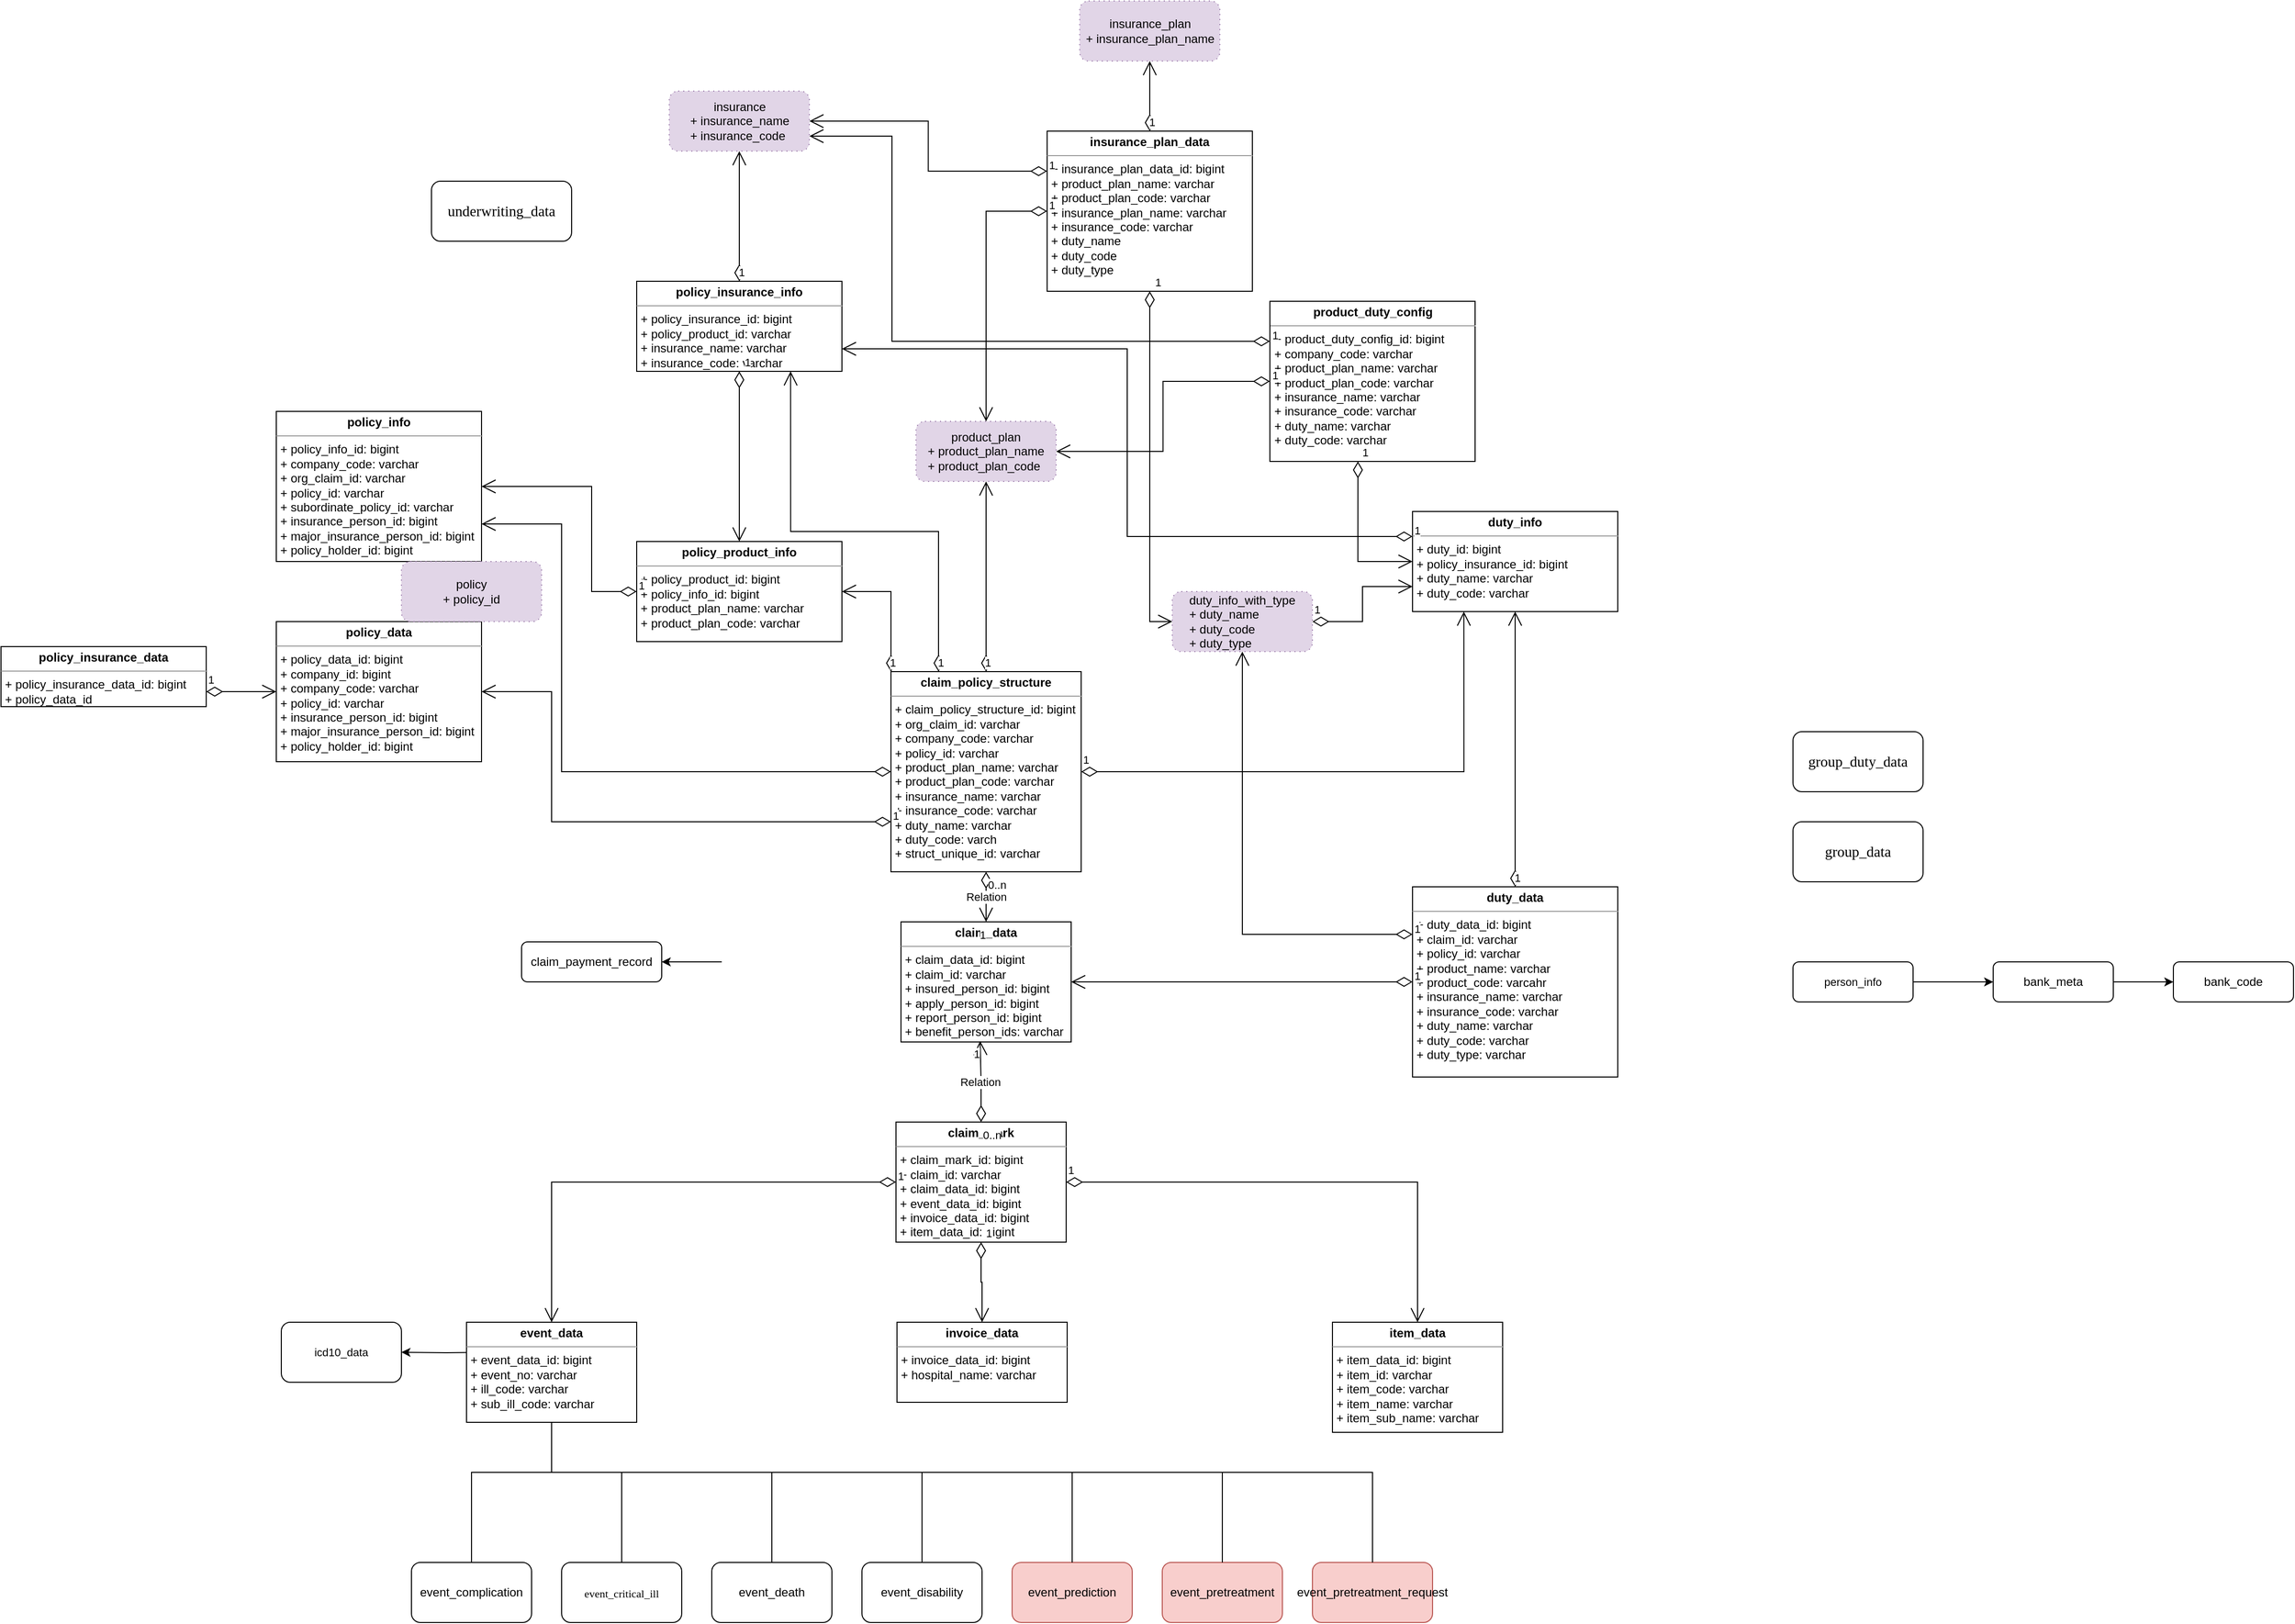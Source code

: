 <mxfile version="18.0.8" type="github">
  <diagram id="wF572Wm0Wm0B_0m2SiIz" name="Page-1">
    <mxGraphModel dx="3346" dy="2015" grid="1" gridSize="10" guides="1" tooltips="1" connect="1" arrows="1" fold="1" page="1" pageScale="1" pageWidth="850" pageHeight="1100" math="0" shadow="0">
      <root>
        <mxCell id="0" />
        <mxCell id="1" parent="0" />
        <mxCell id="cvu3p9xgEHNrfDI-l18D-1" value="bank_meta" style="rounded=1;whiteSpace=wrap;html=1;" parent="1" vertex="1">
          <mxGeometry x="1010" y="280" width="120" height="40" as="geometry" />
        </mxCell>
        <mxCell id="cvu3p9xgEHNrfDI-l18D-2" value="bank_code" style="rounded=1;whiteSpace=wrap;html=1;" parent="1" vertex="1">
          <mxGeometry x="1190" y="280" width="120" height="40" as="geometry" />
        </mxCell>
        <mxCell id="cvu3p9xgEHNrfDI-l18D-5" value="" style="endArrow=classic;html=1;rounded=0;entryX=0;entryY=0.5;entryDx=0;entryDy=0;exitX=1;exitY=0.5;exitDx=0;exitDy=0;" parent="1" source="cvu3p9xgEHNrfDI-l18D-1" target="cvu3p9xgEHNrfDI-l18D-2" edge="1">
          <mxGeometry width="50" height="50" relative="1" as="geometry">
            <mxPoint x="950" y="340" as="sourcePoint" />
            <mxPoint x="1000" y="290" as="targetPoint" />
          </mxGeometry>
        </mxCell>
        <mxCell id="cvu3p9xgEHNrfDI-l18D-7" value="claim_payment_record" style="rounded=1;whiteSpace=wrap;html=1;" parent="1" vertex="1">
          <mxGeometry x="-460" y="260" width="140" height="40" as="geometry" />
        </mxCell>
        <mxCell id="cvu3p9xgEHNrfDI-l18D-8" value="" style="endArrow=classic;html=1;rounded=0;entryX=1;entryY=0.5;entryDx=0;entryDy=0;exitX=0;exitY=0.5;exitDx=0;exitDy=0;" parent="1" target="cvu3p9xgEHNrfDI-l18D-7" edge="1">
          <mxGeometry width="50" height="50" relative="1" as="geometry">
            <mxPoint x="-260" y="280" as="sourcePoint" />
            <mxPoint x="210" y="290" as="targetPoint" />
          </mxGeometry>
        </mxCell>
        <mxCell id="cvu3p9xgEHNrfDI-l18D-22" value="&lt;table style=&quot;border-collapse: collapse; width: 141.75pt;&quot; height=&quot;19&quot; width=&quot;189&quot;&gt;&lt;colgroup&gt;&lt;col width=&quot;189&quot;&gt;&lt;/colgroup&gt;&lt;tbody&gt;&lt;tr height=&quot;19&quot;&gt;&lt;td style=&quot;font-size: 11pt; font-family: Calibri; vertical-align: bottom; height: 14.25pt; width: 141.75pt;&quot; width=&quot;189&quot; height=&quot;19&quot; class=&quot;et1&quot;&gt;group_duty_data&lt;/td&gt;&lt;/tr&gt;&lt;/tbody&gt;&lt;/table&gt;" style="rounded=1;whiteSpace=wrap;html=1;" parent="1" vertex="1">
          <mxGeometry x="810" y="50" width="130" height="60" as="geometry" />
        </mxCell>
        <mxCell id="cvu3p9xgEHNrfDI-l18D-27" value="&lt;table style=&quot;border-collapse: collapse; width: 141.75pt;&quot; height=&quot;19&quot; width=&quot;189&quot;&gt;&lt;colgroup&gt;&lt;col width=&quot;189&quot;&gt;&lt;/colgroup&gt;&lt;tbody&gt;&lt;tr height=&quot;19&quot;&gt;&lt;td style=&quot;font-size: 11pt; font-family: Calibri; vertical-align: bottom; height: 14.25pt; width: 141.75pt;&quot; width=&quot;189&quot; height=&quot;19&quot; class=&quot;et1&quot;&gt;underwriting_data&lt;/td&gt;&lt;/tr&gt;&lt;/tbody&gt;&lt;/table&gt;" style="rounded=1;whiteSpace=wrap;html=1;" parent="1" vertex="1">
          <mxGeometry x="-550" y="-500" width="140" height="60" as="geometry" />
        </mxCell>
        <mxCell id="cvu3p9xgEHNrfDI-l18D-65" style="edgeStyle=orthogonalEdgeStyle;rounded=0;orthogonalLoop=1;jettySize=auto;html=1;exitX=0;exitY=0.5;exitDx=0;exitDy=0;entryX=1;entryY=0.5;entryDx=0;entryDy=0;fontSize=11;strokeColor=#000000;" parent="1" target="cvu3p9xgEHNrfDI-l18D-64" edge="1">
          <mxGeometry relative="1" as="geometry">
            <mxPoint x="-490" y="670" as="sourcePoint" />
          </mxGeometry>
        </mxCell>
        <mxCell id="cvu3p9xgEHNrfDI-l18D-44" value="&lt;table style=&quot;border-collapse: collapse; width: 141.75pt;&quot; height=&quot;19&quot; width=&quot;189&quot;&gt;&lt;colgroup&gt;&lt;col width=&quot;189&quot;&gt;&lt;/colgroup&gt;&lt;tbody&gt;&lt;tr height=&quot;19&quot;&gt;&lt;td style=&quot;font-size: 11pt; font-family: Calibri; vertical-align: bottom; height: 14.25pt; width: 141.75pt;&quot; width=&quot;189&quot; height=&quot;19&quot; class=&quot;et1&quot;&gt;group_data&lt;/td&gt;&lt;/tr&gt;&lt;/tbody&gt;&lt;/table&gt;" style="rounded=1;whiteSpace=wrap;html=1;" parent="1" vertex="1">
          <mxGeometry x="810" y="140" width="130" height="60" as="geometry" />
        </mxCell>
        <mxCell id="cvu3p9xgEHNrfDI-l18D-48" value="event_complication" style="rounded=1;whiteSpace=wrap;html=1;strokeColor=#000000;" parent="1" vertex="1">
          <mxGeometry x="-570" y="880" width="120" height="60" as="geometry" />
        </mxCell>
        <mxCell id="cvu3p9xgEHNrfDI-l18D-49" value="" style="edgeStyle=elbowEdgeStyle;elbow=vertical;endArrow=classic;html=1;rounded=0;strokeColor=#000000;exitX=0.5;exitY=0;exitDx=0;exitDy=0;entryX=0.5;entryY=1;entryDx=0;entryDy=0;" parent="1" source="cvu3p9xgEHNrfDI-l18D-48" edge="1">
          <mxGeometry width="50" height="50" relative="1" as="geometry">
            <mxPoint x="-220" y="840" as="sourcePoint" />
            <mxPoint x="-430" y="700" as="targetPoint" />
          </mxGeometry>
        </mxCell>
        <mxCell id="cvu3p9xgEHNrfDI-l18D-50" value="&lt;table style=&quot;border-collapse: collapse; width: 141.75pt;&quot; height=&quot;19&quot; width=&quot;189&quot;&gt;&lt;colgroup&gt;&lt;col width=&quot;189&quot;&gt;&lt;/colgroup&gt;&lt;tbody&gt;&lt;tr height=&quot;19&quot;&gt;&lt;td style=&quot;font-size: 11pt; font-family: Calibri; vertical-align: bottom; height: 14.25pt; width: 141.75pt;&quot; width=&quot;189&quot; height=&quot;19&quot; class=&quot;et1&quot;&gt;&lt;font style=&quot;font-size: 11px;&quot;&gt;event_critical_ill&lt;/font&gt;&lt;/td&gt;&lt;/tr&gt;&lt;/tbody&gt;&lt;/table&gt;" style="rounded=1;whiteSpace=wrap;html=1;strokeColor=#000000;" parent="1" vertex="1">
          <mxGeometry x="-420" y="880" width="120" height="60" as="geometry" />
        </mxCell>
        <mxCell id="cvu3p9xgEHNrfDI-l18D-51" value="" style="edgeStyle=elbowEdgeStyle;elbow=vertical;endArrow=classic;html=1;rounded=0;strokeColor=#000000;exitX=0.5;exitY=0;exitDx=0;exitDy=0;entryX=0.5;entryY=1;entryDx=0;entryDy=0;" parent="1" source="cvu3p9xgEHNrfDI-l18D-50" edge="1">
          <mxGeometry width="50" height="50" relative="1" as="geometry">
            <mxPoint x="-220" y="830" as="sourcePoint" />
            <mxPoint x="-430" y="700" as="targetPoint" />
          </mxGeometry>
        </mxCell>
        <mxCell id="cvu3p9xgEHNrfDI-l18D-52" value="event_death" style="rounded=1;whiteSpace=wrap;html=1;strokeColor=#000000;" parent="1" vertex="1">
          <mxGeometry x="-270" y="880" width="120" height="60" as="geometry" />
        </mxCell>
        <mxCell id="cvu3p9xgEHNrfDI-l18D-53" value="event_disability" style="rounded=1;whiteSpace=wrap;html=1;strokeColor=#000000;" parent="1" vertex="1">
          <mxGeometry x="-120" y="880" width="120" height="60" as="geometry" />
        </mxCell>
        <mxCell id="cvu3p9xgEHNrfDI-l18D-54" value="event_prediction" style="rounded=1;whiteSpace=wrap;html=1;strokeColor=#b85450;fillColor=#f8cecc;" parent="1" vertex="1">
          <mxGeometry x="30" y="880" width="120" height="60" as="geometry" />
        </mxCell>
        <mxCell id="cvu3p9xgEHNrfDI-l18D-55" value="" style="edgeStyle=elbowEdgeStyle;elbow=vertical;endArrow=classic;html=1;rounded=0;strokeColor=#000000;exitX=0.5;exitY=0;exitDx=0;exitDy=0;entryX=0.5;entryY=1;entryDx=0;entryDy=0;" parent="1" source="cvu3p9xgEHNrfDI-l18D-52" edge="1">
          <mxGeometry width="50" height="50" relative="1" as="geometry">
            <mxPoint x="-440" y="840" as="sourcePoint" />
            <mxPoint x="-430" y="700" as="targetPoint" />
          </mxGeometry>
        </mxCell>
        <mxCell id="cvu3p9xgEHNrfDI-l18D-56" value="" style="edgeStyle=elbowEdgeStyle;elbow=vertical;endArrow=classic;html=1;rounded=0;strokeColor=#000000;exitX=0.5;exitY=0;exitDx=0;exitDy=0;entryX=0.5;entryY=1;entryDx=0;entryDy=0;" parent="1" source="cvu3p9xgEHNrfDI-l18D-53" edge="1">
          <mxGeometry width="50" height="50" relative="1" as="geometry">
            <mxPoint x="-490" y="780" as="sourcePoint" />
            <mxPoint x="-430" y="700" as="targetPoint" />
          </mxGeometry>
        </mxCell>
        <mxCell id="cvu3p9xgEHNrfDI-l18D-57" value="" style="edgeStyle=elbowEdgeStyle;elbow=vertical;endArrow=classic;html=1;rounded=0;strokeColor=#000000;exitX=0.5;exitY=0;exitDx=0;exitDy=0;" parent="1" source="cvu3p9xgEHNrfDI-l18D-54" edge="1">
          <mxGeometry width="50" height="50" relative="1" as="geometry">
            <mxPoint x="-480" y="790" as="sourcePoint" />
            <mxPoint x="-430" y="700" as="targetPoint" />
          </mxGeometry>
        </mxCell>
        <mxCell id="cvu3p9xgEHNrfDI-l18D-58" value="event_pretreatment_request" style="rounded=1;whiteSpace=wrap;html=1;strokeColor=#b85450;fillColor=#f8cecc;" parent="1" vertex="1">
          <mxGeometry x="330" y="880" width="120" height="60" as="geometry" />
        </mxCell>
        <mxCell id="cvu3p9xgEHNrfDI-l18D-59" value="event_pretreatment" style="rounded=1;whiteSpace=wrap;html=1;strokeColor=#b85450;fillColor=#f8cecc;" parent="1" vertex="1">
          <mxGeometry x="180" y="880" width="120" height="60" as="geometry" />
        </mxCell>
        <mxCell id="cvu3p9xgEHNrfDI-l18D-60" value="" style="edgeStyle=elbowEdgeStyle;elbow=vertical;endArrow=classic;html=1;rounded=0;strokeColor=#000000;entryX=0.5;entryY=1;entryDx=0;entryDy=0;" parent="1" source="cvu3p9xgEHNrfDI-l18D-59" edge="1">
          <mxGeometry width="50" height="50" relative="1" as="geometry">
            <mxPoint x="-190" y="780" as="sourcePoint" />
            <mxPoint x="-430" y="700" as="targetPoint" />
          </mxGeometry>
        </mxCell>
        <mxCell id="cvu3p9xgEHNrfDI-l18D-61" value="" style="edgeStyle=elbowEdgeStyle;elbow=vertical;endArrow=classic;html=1;rounded=0;strokeColor=#000000;exitX=0.5;exitY=0;exitDx=0;exitDy=0;entryX=0.5;entryY=1;entryDx=0;entryDy=0;" parent="1" source="cvu3p9xgEHNrfDI-l18D-58" edge="1">
          <mxGeometry width="50" height="50" relative="1" as="geometry">
            <mxPoint x="-180" y="790" as="sourcePoint" />
            <mxPoint x="-430" y="700" as="targetPoint" />
          </mxGeometry>
        </mxCell>
        <mxCell id="cvu3p9xgEHNrfDI-l18D-62" value="person_info" style="rounded=1;whiteSpace=wrap;html=1;fontSize=11;strokeColor=#000000;" parent="1" vertex="1">
          <mxGeometry x="810" y="280" width="120" height="40" as="geometry" />
        </mxCell>
        <mxCell id="cvu3p9xgEHNrfDI-l18D-63" value="" style="endArrow=classic;html=1;rounded=0;fontSize=11;strokeColor=#000000;entryX=0;entryY=0.5;entryDx=0;entryDy=0;exitX=1;exitY=0.5;exitDx=0;exitDy=0;" parent="1" source="cvu3p9xgEHNrfDI-l18D-62" target="cvu3p9xgEHNrfDI-l18D-1" edge="1">
          <mxGeometry width="50" height="50" relative="1" as="geometry">
            <mxPoint x="740" y="330" as="sourcePoint" />
            <mxPoint x="790" y="280" as="targetPoint" />
          </mxGeometry>
        </mxCell>
        <mxCell id="cvu3p9xgEHNrfDI-l18D-64" value="icd10_data" style="rounded=1;whiteSpace=wrap;html=1;fontSize=11;strokeColor=#000000;" parent="1" vertex="1">
          <mxGeometry x="-700" y="640" width="120" height="60" as="geometry" />
        </mxCell>
        <mxCell id="ajCOfBEJE4QMOuxgTfMa-1" value="&lt;p style=&quot;margin:0px;margin-top:4px;text-align:center;&quot;&gt;&lt;b&gt;claim_data&lt;/b&gt;&lt;/p&gt;&lt;hr size=&quot;1&quot;&gt;&lt;p style=&quot;margin:0px;margin-left:4px;&quot;&gt;+ claim_data_id: bigint&lt;/p&gt;&lt;p style=&quot;margin:0px;margin-left:4px;&quot;&gt;+ claim_id: varchar&lt;/p&gt;&lt;p style=&quot;margin:0px;margin-left:4px;&quot;&gt;+ insured_person_id: bigint&lt;/p&gt;&lt;p style=&quot;margin:0px;margin-left:4px;&quot;&gt;+ apply_person_id: bigint&lt;/p&gt;&lt;p style=&quot;margin:0px;margin-left:4px;&quot;&gt;+ report_person_id: bigint&lt;/p&gt;&lt;p style=&quot;margin:0px;margin-left:4px;&quot;&gt;+ benefit_person_ids: varchar&lt;/p&gt;" style="verticalAlign=top;align=left;overflow=fill;fontSize=12;fontFamily=Helvetica;html=1;" vertex="1" parent="1">
          <mxGeometry x="-81" y="240" width="170" height="120" as="geometry" />
        </mxCell>
        <mxCell id="ajCOfBEJE4QMOuxgTfMa-2" value="Relation" style="endArrow=open;html=1;endSize=12;startArrow=diamondThin;startSize=14;startFill=0;edgeStyle=orthogonalEdgeStyle;rounded=0;exitX=0.5;exitY=1;exitDx=0;exitDy=0;" edge="1" parent="1" source="ajCOfBEJE4QMOuxgTfMa-7" target="ajCOfBEJE4QMOuxgTfMa-1">
          <mxGeometry relative="1" as="geometry">
            <mxPoint x="5" y="130" as="sourcePoint" />
            <mxPoint x="40" y="110" as="targetPoint" />
          </mxGeometry>
        </mxCell>
        <mxCell id="ajCOfBEJE4QMOuxgTfMa-3" value="0..n" style="edgeLabel;resizable=0;html=1;align=left;verticalAlign=top;" connectable="0" vertex="1" parent="ajCOfBEJE4QMOuxgTfMa-2">
          <mxGeometry x="-1" relative="1" as="geometry" />
        </mxCell>
        <mxCell id="ajCOfBEJE4QMOuxgTfMa-4" value="1" style="edgeLabel;resizable=0;html=1;align=right;verticalAlign=top;" connectable="0" vertex="1" parent="ajCOfBEJE4QMOuxgTfMa-2">
          <mxGeometry x="1" relative="1" as="geometry" />
        </mxCell>
        <mxCell id="ajCOfBEJE4QMOuxgTfMa-6" value="1" style="endArrow=open;html=1;endSize=12;startArrow=diamondThin;startSize=14;startFill=0;edgeStyle=orthogonalEdgeStyle;align=left;verticalAlign=bottom;rounded=0;exitX=0;exitY=0.5;exitDx=0;exitDy=0;entryX=1;entryY=0.75;entryDx=0;entryDy=0;" edge="1" parent="1" source="ajCOfBEJE4QMOuxgTfMa-7" target="ajCOfBEJE4QMOuxgTfMa-21">
          <mxGeometry x="-1" y="3" relative="1" as="geometry">
            <mxPoint x="-80" y="75" as="sourcePoint" />
            <mxPoint x="15" y="-60" as="targetPoint" />
            <Array as="points">
              <mxPoint x="-420" y="90" />
              <mxPoint x="-420" y="-157" />
            </Array>
          </mxGeometry>
        </mxCell>
        <mxCell id="ajCOfBEJE4QMOuxgTfMa-7" value="&lt;p style=&quot;margin:0px;margin-top:4px;text-align:center;&quot;&gt;&lt;b&gt;claim_policy_structure&lt;/b&gt;&lt;/p&gt;&lt;hr size=&quot;1&quot;&gt;&lt;p style=&quot;margin:0px;margin-left:4px;&quot;&gt;+ claim_policy_structure_id: bigint&lt;/p&gt;&lt;p style=&quot;margin:0px;margin-left:4px;&quot;&gt;+ org_claim_id: varchar&lt;/p&gt;&lt;p style=&quot;margin:0px;margin-left:4px;&quot;&gt;+ company_code: varchar&lt;/p&gt;&lt;p style=&quot;margin:0px;margin-left:4px;&quot;&gt;+ policy_id: varchar&lt;/p&gt;&lt;p style=&quot;margin:0px;margin-left:4px;&quot;&gt;+ product_plan_name: varchar&lt;/p&gt;&lt;p style=&quot;margin:0px;margin-left:4px;&quot;&gt;+ product_plan_code: varchar&lt;/p&gt;&lt;p style=&quot;margin:0px;margin-left:4px;&quot;&gt;+ insurance_name: varchar&lt;/p&gt;&lt;p style=&quot;margin:0px;margin-left:4px;&quot;&gt;+ insurance_code: varchar&lt;/p&gt;&lt;p style=&quot;margin:0px;margin-left:4px;&quot;&gt;+ duty_name: varchar&lt;/p&gt;&lt;p style=&quot;margin:0px;margin-left:4px;&quot;&gt;+ duty_code: varch&lt;/p&gt;&lt;p style=&quot;margin:0px;margin-left:4px;&quot;&gt;+ struct_unique_id: varchar&lt;/p&gt;" style="verticalAlign=top;align=left;overflow=fill;fontSize=12;fontFamily=Helvetica;html=1;" vertex="1" parent="1">
          <mxGeometry x="-91" y="-10" width="190" height="200" as="geometry" />
        </mxCell>
        <mxCell id="ajCOfBEJE4QMOuxgTfMa-8" value="&lt;p style=&quot;margin:0px;margin-top:4px;text-align:center;&quot;&gt;&lt;b&gt;claim_mark&lt;/b&gt;&lt;/p&gt;&lt;hr size=&quot;1&quot;&gt;&lt;p style=&quot;margin:0px;margin-left:4px;&quot;&gt;+ claim_mark_id: bigint&lt;/p&gt;&lt;p style=&quot;margin:0px;margin-left:4px;&quot;&gt;+ claim_id: varchar&lt;/p&gt;&lt;p style=&quot;margin:0px;margin-left:4px;&quot;&gt;+ claim_data_id: bigint&lt;/p&gt;&lt;p style=&quot;margin:0px;margin-left:4px;&quot;&gt;+ event_data_id: bigint&lt;/p&gt;&lt;p style=&quot;margin:0px;margin-left:4px;&quot;&gt;+ invoice_data_id: bigint&lt;/p&gt;&lt;p style=&quot;margin:0px;margin-left:4px;&quot;&gt;+ item_data_id: bigint&lt;/p&gt;" style="verticalAlign=top;align=left;overflow=fill;fontSize=12;fontFamily=Helvetica;html=1;" vertex="1" parent="1">
          <mxGeometry x="-86" y="440" width="170" height="120" as="geometry" />
        </mxCell>
        <mxCell id="ajCOfBEJE4QMOuxgTfMa-9" value="Relation" style="endArrow=open;html=1;endSize=12;startArrow=diamondThin;startSize=14;startFill=0;edgeStyle=orthogonalEdgeStyle;rounded=0;exitX=0.5;exitY=0;exitDx=0;exitDy=0;entryX=0.465;entryY=0.992;entryDx=0;entryDy=0;entryPerimeter=0;" edge="1" parent="1" source="ajCOfBEJE4QMOuxgTfMa-8" target="ajCOfBEJE4QMOuxgTfMa-1">
          <mxGeometry relative="1" as="geometry">
            <mxPoint x="14" y="200" as="sourcePoint" />
            <mxPoint x="14" y="250" as="targetPoint" />
          </mxGeometry>
        </mxCell>
        <mxCell id="ajCOfBEJE4QMOuxgTfMa-10" value="0..n" style="edgeLabel;resizable=0;html=1;align=left;verticalAlign=top;" connectable="0" vertex="1" parent="ajCOfBEJE4QMOuxgTfMa-9">
          <mxGeometry x="-1" relative="1" as="geometry" />
        </mxCell>
        <mxCell id="ajCOfBEJE4QMOuxgTfMa-11" value="1" style="edgeLabel;resizable=0;html=1;align=right;verticalAlign=top;" connectable="0" vertex="1" parent="ajCOfBEJE4QMOuxgTfMa-9">
          <mxGeometry x="1" relative="1" as="geometry" />
        </mxCell>
        <mxCell id="ajCOfBEJE4QMOuxgTfMa-12" value="1" style="endArrow=open;html=1;endSize=12;startArrow=diamondThin;startSize=14;startFill=0;edgeStyle=orthogonalEdgeStyle;align=left;verticalAlign=bottom;rounded=0;exitX=1;exitY=0.5;exitDx=0;exitDy=0;entryX=0.5;entryY=0;entryDx=0;entryDy=0;" edge="1" parent="1" source="ajCOfBEJE4QMOuxgTfMa-8" target="ajCOfBEJE4QMOuxgTfMa-16">
          <mxGeometry x="-1" y="3" relative="1" as="geometry">
            <mxPoint x="-81" y="100" as="sourcePoint" />
            <mxPoint x="440" y="640" as="targetPoint" />
          </mxGeometry>
        </mxCell>
        <mxCell id="ajCOfBEJE4QMOuxgTfMa-13" value="1" style="endArrow=open;html=1;endSize=12;startArrow=diamondThin;startSize=14;startFill=0;edgeStyle=orthogonalEdgeStyle;align=left;verticalAlign=bottom;rounded=0;exitX=0.5;exitY=1;exitDx=0;exitDy=0;entryX=0.5;entryY=0;entryDx=0;entryDy=0;" edge="1" parent="1" source="ajCOfBEJE4QMOuxgTfMa-8" target="ajCOfBEJE4QMOuxgTfMa-15">
          <mxGeometry x="-1" y="3" relative="1" as="geometry">
            <mxPoint x="99" y="510" as="sourcePoint" />
            <mxPoint y="650" as="targetPoint" />
          </mxGeometry>
        </mxCell>
        <mxCell id="ajCOfBEJE4QMOuxgTfMa-14" value="1" style="endArrow=open;html=1;endSize=12;startArrow=diamondThin;startSize=14;startFill=0;edgeStyle=orthogonalEdgeStyle;align=left;verticalAlign=bottom;rounded=0;exitX=0;exitY=0.5;exitDx=0;exitDy=0;entryX=0.5;entryY=0;entryDx=0;entryDy=0;" edge="1" parent="1" source="ajCOfBEJE4QMOuxgTfMa-8" target="ajCOfBEJE4QMOuxgTfMa-17">
          <mxGeometry x="-1" y="3" relative="1" as="geometry">
            <mxPoint x="14" y="570" as="sourcePoint" />
            <mxPoint x="-430" y="640" as="targetPoint" />
          </mxGeometry>
        </mxCell>
        <mxCell id="ajCOfBEJE4QMOuxgTfMa-15" value="&lt;p style=&quot;margin:0px;margin-top:4px;text-align:center;&quot;&gt;&lt;b&gt;invoice_data&lt;/b&gt;&lt;/p&gt;&lt;hr size=&quot;1&quot;&gt;&lt;p style=&quot;margin:0px;margin-left:4px;&quot;&gt;+ invoice_data_id: bigint&lt;/p&gt;&lt;p style=&quot;margin:0px;margin-left:4px;&quot;&gt;+ hospital_name: varchar&lt;/p&gt;" style="verticalAlign=top;align=left;overflow=fill;fontSize=12;fontFamily=Helvetica;html=1;" vertex="1" parent="1">
          <mxGeometry x="-85" y="640" width="170" height="80" as="geometry" />
        </mxCell>
        <mxCell id="ajCOfBEJE4QMOuxgTfMa-16" value="&lt;p style=&quot;margin:0px;margin-top:4px;text-align:center;&quot;&gt;&lt;b&gt;item_data&lt;/b&gt;&lt;/p&gt;&lt;hr size=&quot;1&quot;&gt;&lt;p style=&quot;margin:0px;margin-left:4px;&quot;&gt;+ item_data_id: bigint&lt;/p&gt;&lt;p style=&quot;margin:0px;margin-left:4px;&quot;&gt;+ item_id: varchar&lt;/p&gt;&lt;p style=&quot;margin:0px;margin-left:4px;&quot;&gt;+ item_code: varchar&lt;/p&gt;&lt;p style=&quot;margin:0px;margin-left:4px;&quot;&gt;+ item_name: varchar&lt;/p&gt;&lt;p style=&quot;margin:0px;margin-left:4px;&quot;&gt;+ item_sub_name: varchar&lt;/p&gt;" style="verticalAlign=top;align=left;overflow=fill;fontSize=12;fontFamily=Helvetica;html=1;" vertex="1" parent="1">
          <mxGeometry x="350" y="640" width="170" height="110" as="geometry" />
        </mxCell>
        <mxCell id="ajCOfBEJE4QMOuxgTfMa-17" value="&lt;p style=&quot;margin:0px;margin-top:4px;text-align:center;&quot;&gt;&lt;b&gt;event_data&lt;/b&gt;&lt;/p&gt;&lt;hr size=&quot;1&quot;&gt;&lt;p style=&quot;margin:0px;margin-left:4px;&quot;&gt;+ event_data_id: bigint&lt;/p&gt;&lt;p style=&quot;margin:0px;margin-left:4px;&quot;&gt;+ event_no: varchar&lt;/p&gt;&lt;p style=&quot;margin:0px;margin-left:4px;&quot;&gt;+ ill_code: varchar&lt;/p&gt;&lt;p style=&quot;margin:0px;margin-left:4px;&quot;&gt;+ sub_ill_code: varchar&lt;/p&gt;" style="verticalAlign=top;align=left;overflow=fill;fontSize=12;fontFamily=Helvetica;html=1;" vertex="1" parent="1">
          <mxGeometry x="-515" y="640" width="170" height="100" as="geometry" />
        </mxCell>
        <mxCell id="ajCOfBEJE4QMOuxgTfMa-21" value="&lt;p style=&quot;margin:0px;margin-top:4px;text-align:center;&quot;&gt;&lt;b&gt;policy_info&lt;/b&gt;&lt;/p&gt;&lt;hr size=&quot;1&quot;&gt;&lt;p style=&quot;margin:0px;margin-left:4px;&quot;&gt;+ policy_info_id: bigint&lt;/p&gt;&lt;p style=&quot;margin:0px;margin-left:4px;&quot;&gt;+ company_code: varchar&lt;/p&gt;&lt;p style=&quot;margin:0px;margin-left:4px;&quot;&gt;+ org_claim_id: varchar&lt;/p&gt;&lt;p style=&quot;margin:0px;margin-left:4px;&quot;&gt;+ policy_id: varchar&lt;/p&gt;&lt;p style=&quot;margin:0px;margin-left:4px;&quot;&gt;+ subordinate_policy_id: varchar&lt;/p&gt;&lt;p style=&quot;margin:0px;margin-left:4px;&quot;&gt;+ insurance_person_id: bigint&lt;/p&gt;&lt;p style=&quot;margin:0px;margin-left:4px;&quot;&gt;+ major_insurance_person_id: bigint&lt;/p&gt;&lt;p style=&quot;margin:0px;margin-left:4px;&quot;&gt;+ policy_holder_id: bigint&lt;/p&gt;" style="verticalAlign=top;align=left;overflow=fill;fontSize=12;fontFamily=Helvetica;html=1;" vertex="1" parent="1">
          <mxGeometry x="-705" y="-270" width="205" height="150" as="geometry" />
        </mxCell>
        <mxCell id="ajCOfBEJE4QMOuxgTfMa-23" value="&lt;p style=&quot;margin:0px;margin-top:4px;text-align:center;&quot;&gt;&lt;b&gt;policy_data&lt;/b&gt;&lt;/p&gt;&lt;hr size=&quot;1&quot;&gt;&lt;p style=&quot;margin:0px;margin-left:4px;&quot;&gt;+ policy_data_id: bigint&lt;/p&gt;&lt;p style=&quot;margin:0px;margin-left:4px;&quot;&gt;+ company_id: bigint&lt;/p&gt;&lt;p style=&quot;margin:0px;margin-left:4px;&quot;&gt;+ company_code: varchar&lt;br&gt;&lt;/p&gt;&lt;p style=&quot;margin:0px;margin-left:4px;&quot;&gt;&lt;span style=&quot;background-color: initial;&quot;&gt;+ policy_id: varchar&lt;/span&gt;&lt;br&gt;&lt;/p&gt;&lt;p style=&quot;margin:0px;margin-left:4px;&quot;&gt;&lt;span style=&quot;background-color: initial;&quot;&gt;+ insurance_person_id: bigint&lt;/span&gt;&lt;br&gt;&lt;/p&gt;&lt;p style=&quot;margin:0px;margin-left:4px;&quot;&gt;+ major_insurance_person_id: bigint&lt;/p&gt;&lt;p style=&quot;margin:0px;margin-left:4px;&quot;&gt;+ policy_holder_id: bigint&lt;/p&gt;" style="verticalAlign=top;align=left;overflow=fill;fontSize=12;fontFamily=Helvetica;html=1;" vertex="1" parent="1">
          <mxGeometry x="-705" y="-60" width="205" height="140" as="geometry" />
        </mxCell>
        <mxCell id="ajCOfBEJE4QMOuxgTfMa-24" value="&lt;p style=&quot;margin:0px;margin-top:4px;text-align:center;&quot;&gt;&lt;b&gt;policy_product_info&lt;/b&gt;&lt;/p&gt;&lt;hr size=&quot;1&quot;&gt;&lt;p style=&quot;margin:0px;margin-left:4px;&quot;&gt;+ policy_product_id: bigint&lt;/p&gt;&lt;p style=&quot;margin:0px;margin-left:4px;&quot;&gt;+ policy_info_id: bigint&lt;/p&gt;&lt;p style=&quot;margin:0px;margin-left:4px;&quot;&gt;+ product_plan_name: varchar&lt;/p&gt;&lt;p style=&quot;margin:0px;margin-left:4px;&quot;&gt;+ product_plan_code: varchar&lt;/p&gt;" style="verticalAlign=top;align=left;overflow=fill;fontSize=12;fontFamily=Helvetica;html=1;" vertex="1" parent="1">
          <mxGeometry x="-345" y="-140" width="205" height="100" as="geometry" />
        </mxCell>
        <mxCell id="ajCOfBEJE4QMOuxgTfMa-25" value="1" style="endArrow=open;html=1;endSize=12;startArrow=diamondThin;startSize=14;startFill=0;edgeStyle=orthogonalEdgeStyle;align=left;verticalAlign=bottom;rounded=0;exitX=0;exitY=0.5;exitDx=0;exitDy=0;" edge="1" parent="1" source="ajCOfBEJE4QMOuxgTfMa-24" target="ajCOfBEJE4QMOuxgTfMa-21">
          <mxGeometry x="-1" y="3" relative="1" as="geometry">
            <mxPoint x="14" as="sourcePoint" />
            <mxPoint x="15" y="-60" as="targetPoint" />
            <Array as="points">
              <mxPoint x="-390" y="-90" />
              <mxPoint x="-390" y="-195" />
            </Array>
          </mxGeometry>
        </mxCell>
        <mxCell id="ajCOfBEJE4QMOuxgTfMa-26" value="1" style="endArrow=open;html=1;endSize=12;startArrow=diamondThin;startSize=14;startFill=0;edgeStyle=orthogonalEdgeStyle;align=left;verticalAlign=bottom;rounded=0;exitX=0;exitY=0.75;exitDx=0;exitDy=0;" edge="1" parent="1" source="ajCOfBEJE4QMOuxgTfMa-7" target="ajCOfBEJE4QMOuxgTfMa-23">
          <mxGeometry x="-1" y="3" relative="1" as="geometry">
            <mxPoint x="-81" y="100" as="sourcePoint" />
            <mxPoint x="-490" y="-17.5" as="targetPoint" />
            <Array as="points">
              <mxPoint x="-430" y="140" />
              <mxPoint x="-430" y="10" />
            </Array>
          </mxGeometry>
        </mxCell>
        <mxCell id="ajCOfBEJE4QMOuxgTfMa-27" value="&lt;p style=&quot;margin:0px;margin-top:4px;text-align:center;&quot;&gt;&lt;b&gt;insurance_plan_data&lt;/b&gt;&lt;/p&gt;&lt;hr size=&quot;1&quot;&gt;&lt;p style=&quot;margin:0px;margin-left:4px;&quot;&gt;+ insurance_plan_data_id: bigint&lt;/p&gt;&lt;p style=&quot;margin:0px;margin-left:4px;&quot;&gt;+ product_plan_name: varchar&lt;/p&gt;&lt;p style=&quot;margin:0px;margin-left:4px;&quot;&gt;+ product_plan_code: varchar&lt;/p&gt;&lt;p style=&quot;margin:0px;margin-left:4px;&quot;&gt;+ insurance_plan_name: varchar&lt;/p&gt;&lt;p style=&quot;margin:0px;margin-left:4px;&quot;&gt;+ insurance_code: varchar&lt;/p&gt;&lt;p style=&quot;margin:0px;margin-left:4px;&quot;&gt;+ duty_name&lt;/p&gt;&lt;p style=&quot;margin:0px;margin-left:4px;&quot;&gt;+ duty_code&lt;br&gt;+ duty_type&lt;/p&gt;" style="verticalAlign=top;align=left;overflow=fill;fontSize=12;fontFamily=Helvetica;html=1;" vertex="1" parent="1">
          <mxGeometry x="65" y="-550" width="205" height="160" as="geometry" />
        </mxCell>
        <mxCell id="ajCOfBEJE4QMOuxgTfMa-28" value="&lt;p style=&quot;margin:0px;margin-top:4px;text-align:center;&quot;&gt;&lt;b&gt;product_duty_config&lt;/b&gt;&lt;/p&gt;&lt;hr size=&quot;1&quot;&gt;&lt;p style=&quot;margin:0px;margin-left:4px;&quot;&gt;+ product_duty_config_id: bigint&lt;/p&gt;&lt;p style=&quot;margin:0px;margin-left:4px;&quot;&gt;+ company_code: varchar&lt;/p&gt;&lt;p style=&quot;margin:0px;margin-left:4px;&quot;&gt;+ product_plan_name: varchar&lt;/p&gt;&lt;p style=&quot;margin:0px;margin-left:4px;&quot;&gt;+ product_plan_code: varchar&lt;/p&gt;&lt;p style=&quot;margin:0px;margin-left:4px;&quot;&gt;+ insurance_name: varchar&lt;/p&gt;&lt;p style=&quot;margin:0px;margin-left:4px;&quot;&gt;+ insurance_code: varchar&lt;/p&gt;&lt;p style=&quot;margin:0px;margin-left:4px;&quot;&gt;+ duty_name: varchar&lt;/p&gt;&lt;p style=&quot;margin:0px;margin-left:4px;&quot;&gt;+ duty_code: varchar&lt;/p&gt;" style="verticalAlign=top;align=left;overflow=fill;fontSize=12;fontFamily=Helvetica;html=1;" vertex="1" parent="1">
          <mxGeometry x="287.5" y="-380" width="205" height="160" as="geometry" />
        </mxCell>
        <mxCell id="ajCOfBEJE4QMOuxgTfMa-29" value="&lt;p style=&quot;margin:0px;margin-top:4px;text-align:center;&quot;&gt;&lt;b&gt;duty_data&lt;/b&gt;&lt;/p&gt;&lt;hr size=&quot;1&quot;&gt;&lt;p style=&quot;margin:0px;margin-left:4px;&quot;&gt;+ duty_data_id: bigint&lt;/p&gt;&lt;p style=&quot;margin:0px;margin-left:4px;&quot;&gt;+ claim_id: varchar&lt;/p&gt;&lt;p style=&quot;margin:0px;margin-left:4px;&quot;&gt;+ policy_id: varchar&lt;/p&gt;&lt;p style=&quot;margin:0px;margin-left:4px;&quot;&gt;+ product_name: varchar&lt;/p&gt;&lt;p style=&quot;margin:0px;margin-left:4px;&quot;&gt;+ product_code: varcahr&lt;/p&gt;&lt;p style=&quot;margin:0px;margin-left:4px;&quot;&gt;+ insurance_name: varchar&lt;/p&gt;&lt;p style=&quot;margin:0px;margin-left:4px;&quot;&gt;+ insurance_code: varchar&lt;/p&gt;&lt;p style=&quot;margin:0px;margin-left:4px;&quot;&gt;+ duty_name: varchar&lt;/p&gt;&lt;p style=&quot;margin:0px;margin-left:4px;&quot;&gt;+ duty_code: varchar&lt;/p&gt;&lt;p style=&quot;margin:0px;margin-left:4px;&quot;&gt;+ duty_type: varchar&lt;/p&gt;" style="verticalAlign=top;align=left;overflow=fill;fontSize=12;fontFamily=Helvetica;html=1;" vertex="1" parent="1">
          <mxGeometry x="430" y="205" width="205" height="190" as="geometry" />
        </mxCell>
        <mxCell id="ajCOfBEJE4QMOuxgTfMa-30" value="&lt;p style=&quot;margin:0px;margin-top:4px;text-align:center;&quot;&gt;&lt;b&gt;duty_info&lt;/b&gt;&lt;/p&gt;&lt;hr size=&quot;1&quot;&gt;&lt;p style=&quot;margin:0px;margin-left:4px;&quot;&gt;+ duty_id: bigint&lt;/p&gt;&lt;p style=&quot;margin:0px;margin-left:4px;&quot;&gt;+ policy_insurance_id: bigint&lt;/p&gt;&lt;p style=&quot;margin:0px;margin-left:4px;&quot;&gt;+&amp;nbsp;&lt;span style=&quot;background-color: initial;&quot;&gt;duty_name: varchar&lt;/span&gt;&lt;/p&gt;&lt;p style=&quot;margin:0px;margin-left:4px;&quot;&gt;+ duty_code: varchar&lt;/p&gt;" style="verticalAlign=top;align=left;overflow=fill;fontSize=12;fontFamily=Helvetica;html=1;" vertex="1" parent="1">
          <mxGeometry x="430" y="-170" width="205" height="100" as="geometry" />
        </mxCell>
        <mxCell id="ajCOfBEJE4QMOuxgTfMa-31" value="1" style="endArrow=open;html=1;endSize=12;startArrow=diamondThin;startSize=14;startFill=0;edgeStyle=orthogonalEdgeStyle;align=left;verticalAlign=bottom;rounded=0;exitX=0.5;exitY=0;exitDx=0;exitDy=0;" edge="1" parent="1" source="ajCOfBEJE4QMOuxgTfMa-29" target="ajCOfBEJE4QMOuxgTfMa-30">
          <mxGeometry x="-1" y="3" relative="1" as="geometry">
            <mxPoint x="14" as="sourcePoint" />
            <mxPoint x="15" y="-60" as="targetPoint" />
          </mxGeometry>
        </mxCell>
        <mxCell id="ajCOfBEJE4QMOuxgTfMa-32" value="&lt;p style=&quot;margin:0px;margin-top:4px;text-align:center;&quot;&gt;&lt;b&gt;policy_insurance_info&lt;/b&gt;&lt;/p&gt;&lt;hr size=&quot;1&quot;&gt;&lt;p style=&quot;margin:0px;margin-left:4px;&quot;&gt;+ policy_insurance_id: bigint&lt;/p&gt;&lt;p style=&quot;margin:0px;margin-left:4px;&quot;&gt;+ policy_product_id: varchar&lt;/p&gt;&lt;p style=&quot;margin:0px;margin-left:4px;&quot;&gt;+&amp;nbsp;&lt;span style=&quot;background-color: initial;&quot;&gt;insurance_name: varchar&lt;/span&gt;&lt;/p&gt;&lt;p style=&quot;margin:0px;margin-left:4px;&quot;&gt;+ insurance_code: varchar&lt;/p&gt;" style="verticalAlign=top;align=left;overflow=fill;fontSize=12;fontFamily=Helvetica;html=1;" vertex="1" parent="1">
          <mxGeometry x="-345" y="-400" width="205" height="90" as="geometry" />
        </mxCell>
        <mxCell id="ajCOfBEJE4QMOuxgTfMa-37" value="&lt;p style=&quot;margin:0px;margin-top:4px;text-align:center;&quot;&gt;&lt;b&gt;policy_insurance_data&lt;/b&gt;&lt;/p&gt;&lt;hr size=&quot;1&quot;&gt;&lt;p style=&quot;margin:0px;margin-left:4px;&quot;&gt;+ policy_insurance_data_id: bigint&lt;/p&gt;&lt;p style=&quot;margin:0px;margin-left:4px;&quot;&gt;+ policy_data_id&lt;/p&gt;" style="verticalAlign=top;align=left;overflow=fill;fontSize=12;fontFamily=Helvetica;html=1;" vertex="1" parent="1">
          <mxGeometry x="-980" y="-35" width="205" height="60" as="geometry" />
        </mxCell>
        <mxCell id="ajCOfBEJE4QMOuxgTfMa-40" value="1" style="endArrow=open;html=1;endSize=12;startArrow=diamondThin;startSize=14;startFill=0;edgeStyle=orthogonalEdgeStyle;align=left;verticalAlign=bottom;rounded=0;exitX=1;exitY=0.75;exitDx=0;exitDy=0;entryX=0;entryY=0.5;entryDx=0;entryDy=0;" edge="1" parent="1" source="ajCOfBEJE4QMOuxgTfMa-37" target="ajCOfBEJE4QMOuxgTfMa-23">
          <mxGeometry x="-1" y="3" relative="1" as="geometry">
            <mxPoint x="-540" y="-40" as="sourcePoint" />
            <mxPoint x="-380" y="-40" as="targetPoint" />
          </mxGeometry>
        </mxCell>
        <mxCell id="ajCOfBEJE4QMOuxgTfMa-41" value="1" style="endArrow=open;html=1;endSize=12;startArrow=diamondThin;startSize=14;startFill=0;edgeStyle=orthogonalEdgeStyle;align=left;verticalAlign=bottom;rounded=0;exitX=0;exitY=0.5;exitDx=0;exitDy=0;entryX=1;entryY=0.5;entryDx=0;entryDy=0;" edge="1" parent="1" source="ajCOfBEJE4QMOuxgTfMa-29" target="ajCOfBEJE4QMOuxgTfMa-1">
          <mxGeometry x="-1" y="3" relative="1" as="geometry">
            <mxPoint x="542.5" y="40" as="sourcePoint" />
            <mxPoint x="542.5" y="-60" as="targetPoint" />
          </mxGeometry>
        </mxCell>
        <mxCell id="ajCOfBEJE4QMOuxgTfMa-42" value="1" style="endArrow=open;html=1;endSize=12;startArrow=diamondThin;startSize=14;startFill=0;edgeStyle=orthogonalEdgeStyle;align=left;verticalAlign=bottom;rounded=0;exitX=0.429;exitY=1;exitDx=0;exitDy=0;exitPerimeter=0;entryX=0;entryY=0.5;entryDx=0;entryDy=0;" edge="1" parent="1" source="ajCOfBEJE4QMOuxgTfMa-28" target="ajCOfBEJE4QMOuxgTfMa-30">
          <mxGeometry x="-1" y="3" relative="1" as="geometry">
            <mxPoint x="542.5" y="40" as="sourcePoint" />
            <mxPoint x="542.5" y="-60" as="targetPoint" />
          </mxGeometry>
        </mxCell>
        <mxCell id="ajCOfBEJE4QMOuxgTfMa-45" value="1" style="endArrow=open;html=1;endSize=12;startArrow=diamondThin;startSize=14;startFill=0;edgeStyle=orthogonalEdgeStyle;align=left;verticalAlign=bottom;rounded=0;exitX=0.5;exitY=1;exitDx=0;exitDy=0;entryX=0.5;entryY=0;entryDx=0;entryDy=0;" edge="1" parent="1" source="ajCOfBEJE4QMOuxgTfMa-32" target="ajCOfBEJE4QMOuxgTfMa-24">
          <mxGeometry x="-1" y="3" relative="1" as="geometry">
            <mxPoint x="-200" y="-130" as="sourcePoint" />
            <mxPoint x="-40" y="-130" as="targetPoint" />
          </mxGeometry>
        </mxCell>
        <mxCell id="ajCOfBEJE4QMOuxgTfMa-46" value="insurance&lt;br&gt;&lt;div style=&quot;text-align: left;&quot;&gt;&lt;span style=&quot;background-color: initial;&quot;&gt;+ insurance_name&lt;/span&gt;&lt;br&gt;&lt;span style=&quot;background-color: initial;&quot;&gt;+ insurance_code&lt;/span&gt;&lt;br&gt;&lt;/div&gt;" style="rounded=1;whiteSpace=wrap;html=1;dashed=1;dashPattern=1 4;fillColor=#e1d5e7;strokeColor=#9673a6;" vertex="1" parent="1">
          <mxGeometry x="-312.5" y="-590" width="140" height="60" as="geometry" />
        </mxCell>
        <mxCell id="ajCOfBEJE4QMOuxgTfMa-47" value="1" style="endArrow=open;html=1;endSize=12;startArrow=diamondThin;startSize=14;startFill=0;edgeStyle=orthogonalEdgeStyle;align=left;verticalAlign=bottom;rounded=0;exitX=0.5;exitY=0;exitDx=0;exitDy=0;entryX=0.5;entryY=1;entryDx=0;entryDy=0;" edge="1" parent="1" source="ajCOfBEJE4QMOuxgTfMa-32" target="ajCOfBEJE4QMOuxgTfMa-46">
          <mxGeometry x="-1" y="3" relative="1" as="geometry">
            <mxPoint x="-232.5" y="-300" as="sourcePoint" />
            <mxPoint x="-232.5" y="-130" as="targetPoint" />
          </mxGeometry>
        </mxCell>
        <mxCell id="ajCOfBEJE4QMOuxgTfMa-48" value="1" style="endArrow=open;html=1;endSize=12;startArrow=diamondThin;startSize=14;startFill=0;edgeStyle=orthogonalEdgeStyle;align=left;verticalAlign=bottom;rounded=0;exitX=0.5;exitY=1;exitDx=0;exitDy=0;entryX=0;entryY=0.5;entryDx=0;entryDy=0;" edge="1" parent="1" source="ajCOfBEJE4QMOuxgTfMa-27" target="ajCOfBEJE4QMOuxgTfMa-49">
          <mxGeometry x="-1" y="3" relative="1" as="geometry">
            <mxPoint x="327.945" y="-210" as="sourcePoint" />
            <mxPoint x="440" y="-110" as="targetPoint" />
          </mxGeometry>
        </mxCell>
        <mxCell id="ajCOfBEJE4QMOuxgTfMa-49" value="duty_info_with_type&lt;br&gt;&lt;div style=&quot;text-align: left;&quot;&gt;&lt;span style=&quot;background-color: initial;&quot;&gt;+ duty_name&lt;/span&gt;&lt;/div&gt;&lt;div style=&quot;text-align: left;&quot;&gt;+ duty_code&lt;/div&gt;&lt;div style=&quot;text-align: left;&quot;&gt;+ duty_type&lt;br&gt;&lt;/div&gt;" style="rounded=1;whiteSpace=wrap;html=1;dashed=1;dashPattern=1 4;fillColor=#e1d5e7;strokeColor=#9673a6;" vertex="1" parent="1">
          <mxGeometry x="190" y="-90" width="140" height="60" as="geometry" />
        </mxCell>
        <mxCell id="ajCOfBEJE4QMOuxgTfMa-50" value="1" style="endArrow=open;html=1;endSize=12;startArrow=diamondThin;startSize=14;startFill=0;edgeStyle=orthogonalEdgeStyle;align=left;verticalAlign=bottom;rounded=0;exitX=0;exitY=0.25;exitDx=0;exitDy=0;" edge="1" parent="1" source="ajCOfBEJE4QMOuxgTfMa-29" target="ajCOfBEJE4QMOuxgTfMa-49">
          <mxGeometry x="-1" y="3" relative="1" as="geometry">
            <mxPoint x="491" y="65" as="sourcePoint" />
            <mxPoint x="150" y="240" as="targetPoint" />
          </mxGeometry>
        </mxCell>
        <mxCell id="ajCOfBEJE4QMOuxgTfMa-51" value="1" style="endArrow=open;html=1;endSize=12;startArrow=diamondThin;startSize=14;startFill=0;edgeStyle=orthogonalEdgeStyle;align=left;verticalAlign=bottom;rounded=0;exitX=1;exitY=0.5;exitDx=0;exitDy=0;entryX=0;entryY=0.75;entryDx=0;entryDy=0;" edge="1" parent="1" source="ajCOfBEJE4QMOuxgTfMa-49" target="ajCOfBEJE4QMOuxgTfMa-30">
          <mxGeometry x="-1" y="3" relative="1" as="geometry">
            <mxPoint x="440" y="87.5" as="sourcePoint" />
            <mxPoint x="270" y="-20" as="targetPoint" />
          </mxGeometry>
        </mxCell>
        <mxCell id="ajCOfBEJE4QMOuxgTfMa-52" value="product_plan&lt;br&gt;&lt;div style=&quot;text-align: left;&quot;&gt;&lt;span style=&quot;background-color: initial;&quot;&gt;+ product_plan_name&lt;/span&gt;&lt;br&gt;&lt;span style=&quot;background-color: initial;&quot;&gt;+ product_plan_code&lt;/span&gt;&lt;br&gt;&lt;/div&gt;" style="rounded=1;whiteSpace=wrap;html=1;dashed=1;dashPattern=1 4;fillColor=#e1d5e7;strokeColor=#9673a6;" vertex="1" parent="1">
          <mxGeometry x="-66" y="-260" width="140" height="60" as="geometry" />
        </mxCell>
        <mxCell id="ajCOfBEJE4QMOuxgTfMa-53" value="insurance_plan&lt;br&gt;&lt;div style=&quot;text-align: left;&quot;&gt;&lt;span style=&quot;background-color: initial;&quot;&gt;+ insurance_plan_name&lt;/span&gt;&lt;br&gt;&lt;/div&gt;" style="rounded=1;whiteSpace=wrap;html=1;dashed=1;dashPattern=1 4;fillColor=#e1d5e7;strokeColor=#9673a6;" vertex="1" parent="1">
          <mxGeometry x="97.5" y="-680" width="140" height="60" as="geometry" />
        </mxCell>
        <mxCell id="ajCOfBEJE4QMOuxgTfMa-55" value="1" style="endArrow=open;html=1;endSize=12;startArrow=diamondThin;startSize=14;startFill=0;edgeStyle=orthogonalEdgeStyle;align=left;verticalAlign=bottom;rounded=0;entryX=0.5;entryY=1;entryDx=0;entryDy=0;exitX=0.5;exitY=0;exitDx=0;exitDy=0;" edge="1" parent="1" source="ajCOfBEJE4QMOuxgTfMa-27" target="ajCOfBEJE4QMOuxgTfMa-53">
          <mxGeometry x="-1" y="3" relative="1" as="geometry">
            <mxPoint x="173" y="-380" as="sourcePoint" />
            <mxPoint x="370" y="-220" as="targetPoint" />
          </mxGeometry>
        </mxCell>
        <mxCell id="ajCOfBEJE4QMOuxgTfMa-56" value="1" style="endArrow=open;html=1;endSize=12;startArrow=diamondThin;startSize=14;startFill=0;edgeStyle=orthogonalEdgeStyle;align=left;verticalAlign=bottom;rounded=0;entryX=0.5;entryY=0;entryDx=0;entryDy=0;exitX=0;exitY=0.5;exitDx=0;exitDy=0;" edge="1" parent="1" source="ajCOfBEJE4QMOuxgTfMa-27" target="ajCOfBEJE4QMOuxgTfMa-52">
          <mxGeometry x="-1" y="3" relative="1" as="geometry">
            <mxPoint x="-30" y="-280" as="sourcePoint" />
            <mxPoint x="130" y="-280" as="targetPoint" />
          </mxGeometry>
        </mxCell>
        <mxCell id="ajCOfBEJE4QMOuxgTfMa-58" value="1" style="endArrow=open;html=1;endSize=12;startArrow=diamondThin;startSize=14;startFill=0;edgeStyle=orthogonalEdgeStyle;align=left;verticalAlign=bottom;rounded=0;entryX=1;entryY=0.5;entryDx=0;entryDy=0;exitX=0;exitY=0.25;exitDx=0;exitDy=0;" edge="1" parent="1" source="ajCOfBEJE4QMOuxgTfMa-27" target="ajCOfBEJE4QMOuxgTfMa-46">
          <mxGeometry x="-1" y="3" relative="1" as="geometry">
            <mxPoint x="75" y="-290" as="sourcePoint" />
            <mxPoint x="-40" y="-240" as="targetPoint" />
          </mxGeometry>
        </mxCell>
        <mxCell id="ajCOfBEJE4QMOuxgTfMa-59" value="1" style="endArrow=open;html=1;endSize=12;startArrow=diamondThin;startSize=14;startFill=0;edgeStyle=orthogonalEdgeStyle;align=left;verticalAlign=bottom;rounded=0;entryX=1;entryY=0.5;entryDx=0;entryDy=0;" edge="1" parent="1" source="ajCOfBEJE4QMOuxgTfMa-28" target="ajCOfBEJE4QMOuxgTfMa-52">
          <mxGeometry x="-1" y="3" relative="1" as="geometry">
            <mxPoint x="-30" y="-280" as="sourcePoint" />
            <mxPoint x="130" y="-280" as="targetPoint" />
          </mxGeometry>
        </mxCell>
        <mxCell id="ajCOfBEJE4QMOuxgTfMa-60" value="1" style="endArrow=open;html=1;endSize=12;startArrow=diamondThin;startSize=14;startFill=0;edgeStyle=orthogonalEdgeStyle;align=left;verticalAlign=bottom;rounded=0;entryX=1;entryY=0.75;entryDx=0;entryDy=0;exitX=0;exitY=0.25;exitDx=0;exitDy=0;" edge="1" parent="1" source="ajCOfBEJE4QMOuxgTfMa-28" target="ajCOfBEJE4QMOuxgTfMa-46">
          <mxGeometry x="-1" y="3" relative="1" as="geometry">
            <mxPoint x="297.5" y="-290" as="sourcePoint" />
            <mxPoint x="30" y="-210" as="targetPoint" />
            <Array as="points">
              <mxPoint x="-90" y="-340" />
              <mxPoint x="-90" y="-545" />
            </Array>
          </mxGeometry>
        </mxCell>
        <mxCell id="ajCOfBEJE4QMOuxgTfMa-61" value="1" style="endArrow=open;html=1;endSize=12;startArrow=diamondThin;startSize=14;startFill=0;edgeStyle=orthogonalEdgeStyle;align=left;verticalAlign=bottom;rounded=0;exitX=0;exitY=0.25;exitDx=0;exitDy=0;entryX=1;entryY=0.75;entryDx=0;entryDy=0;" edge="1" parent="1" source="ajCOfBEJE4QMOuxgTfMa-30" target="ajCOfBEJE4QMOuxgTfMa-32">
          <mxGeometry x="-1" y="3" relative="1" as="geometry">
            <mxPoint x="385.445" y="-210" as="sourcePoint" />
            <mxPoint x="440" y="-110" as="targetPoint" />
          </mxGeometry>
        </mxCell>
        <mxCell id="ajCOfBEJE4QMOuxgTfMa-62" value="policy&lt;br&gt;&lt;div style=&quot;&quot;&gt;&lt;span style=&quot;background-color: initial;&quot;&gt;+ policy_id&lt;/span&gt;&lt;br&gt;&lt;/div&gt;" style="rounded=1;whiteSpace=wrap;html=1;dashed=1;dashPattern=1 4;fillColor=#e1d5e7;strokeColor=#9673a6;" vertex="1" parent="1">
          <mxGeometry x="-580" y="-120" width="140" height="60" as="geometry" />
        </mxCell>
        <mxCell id="ajCOfBEJE4QMOuxgTfMa-63" value="1" style="endArrow=open;html=1;endSize=12;startArrow=diamondThin;startSize=14;startFill=0;edgeStyle=orthogonalEdgeStyle;align=left;verticalAlign=bottom;rounded=0;exitX=0.5;exitY=0;exitDx=0;exitDy=0;entryX=0.5;entryY=1;entryDx=0;entryDy=0;" edge="1" parent="1" source="ajCOfBEJE4QMOuxgTfMa-7" target="ajCOfBEJE4QMOuxgTfMa-52">
          <mxGeometry x="-1" y="3" relative="1" as="geometry">
            <mxPoint x="170" y="-80" as="sourcePoint" />
            <mxPoint x="330" y="-80" as="targetPoint" />
            <Array as="points">
              <mxPoint x="4" y="-180" />
              <mxPoint x="4" y="-180" />
            </Array>
          </mxGeometry>
        </mxCell>
        <mxCell id="ajCOfBEJE4QMOuxgTfMa-65" value="1" style="endArrow=open;html=1;endSize=12;startArrow=diamondThin;startSize=14;startFill=0;edgeStyle=orthogonalEdgeStyle;align=left;verticalAlign=bottom;rounded=0;exitX=1;exitY=0.5;exitDx=0;exitDy=0;entryX=0.25;entryY=1;entryDx=0;entryDy=0;" edge="1" parent="1" source="ajCOfBEJE4QMOuxgTfMa-7" target="ajCOfBEJE4QMOuxgTfMa-30">
          <mxGeometry x="-1" y="3" relative="1" as="geometry">
            <mxPoint x="160" y="89.41" as="sourcePoint" />
            <mxPoint x="320" y="89.41" as="targetPoint" />
            <Array as="points">
              <mxPoint x="481" y="90" />
            </Array>
          </mxGeometry>
        </mxCell>
        <mxCell id="ajCOfBEJE4QMOuxgTfMa-67" value="1" style="endArrow=open;html=1;endSize=12;startArrow=diamondThin;startSize=14;startFill=0;edgeStyle=orthogonalEdgeStyle;align=left;verticalAlign=bottom;rounded=0;exitX=0;exitY=0;exitDx=0;exitDy=0;entryX=1;entryY=0.5;entryDx=0;entryDy=0;" edge="1" parent="1" source="ajCOfBEJE4QMOuxgTfMa-7" target="ajCOfBEJE4QMOuxgTfMa-24">
          <mxGeometry x="-1" y="3" relative="1" as="geometry">
            <mxPoint x="20" y="-121.18" as="sourcePoint" />
            <mxPoint x="180" y="-121.18" as="targetPoint" />
          </mxGeometry>
        </mxCell>
        <mxCell id="ajCOfBEJE4QMOuxgTfMa-68" value="1" style="endArrow=open;html=1;endSize=12;startArrow=diamondThin;startSize=14;startFill=0;edgeStyle=orthogonalEdgeStyle;align=left;verticalAlign=bottom;rounded=0;exitX=0.25;exitY=0;exitDx=0;exitDy=0;entryX=0.75;entryY=1;entryDx=0;entryDy=0;" edge="1" parent="1" source="ajCOfBEJE4QMOuxgTfMa-7" target="ajCOfBEJE4QMOuxgTfMa-32">
          <mxGeometry x="-1" y="3" relative="1" as="geometry">
            <mxPoint x="-33.5" as="sourcePoint" />
            <mxPoint x="-130" y="-80" as="targetPoint" />
            <Array as="points">
              <mxPoint x="-44" y="-150" />
              <mxPoint x="-191" y="-150" />
            </Array>
          </mxGeometry>
        </mxCell>
      </root>
    </mxGraphModel>
  </diagram>
</mxfile>
